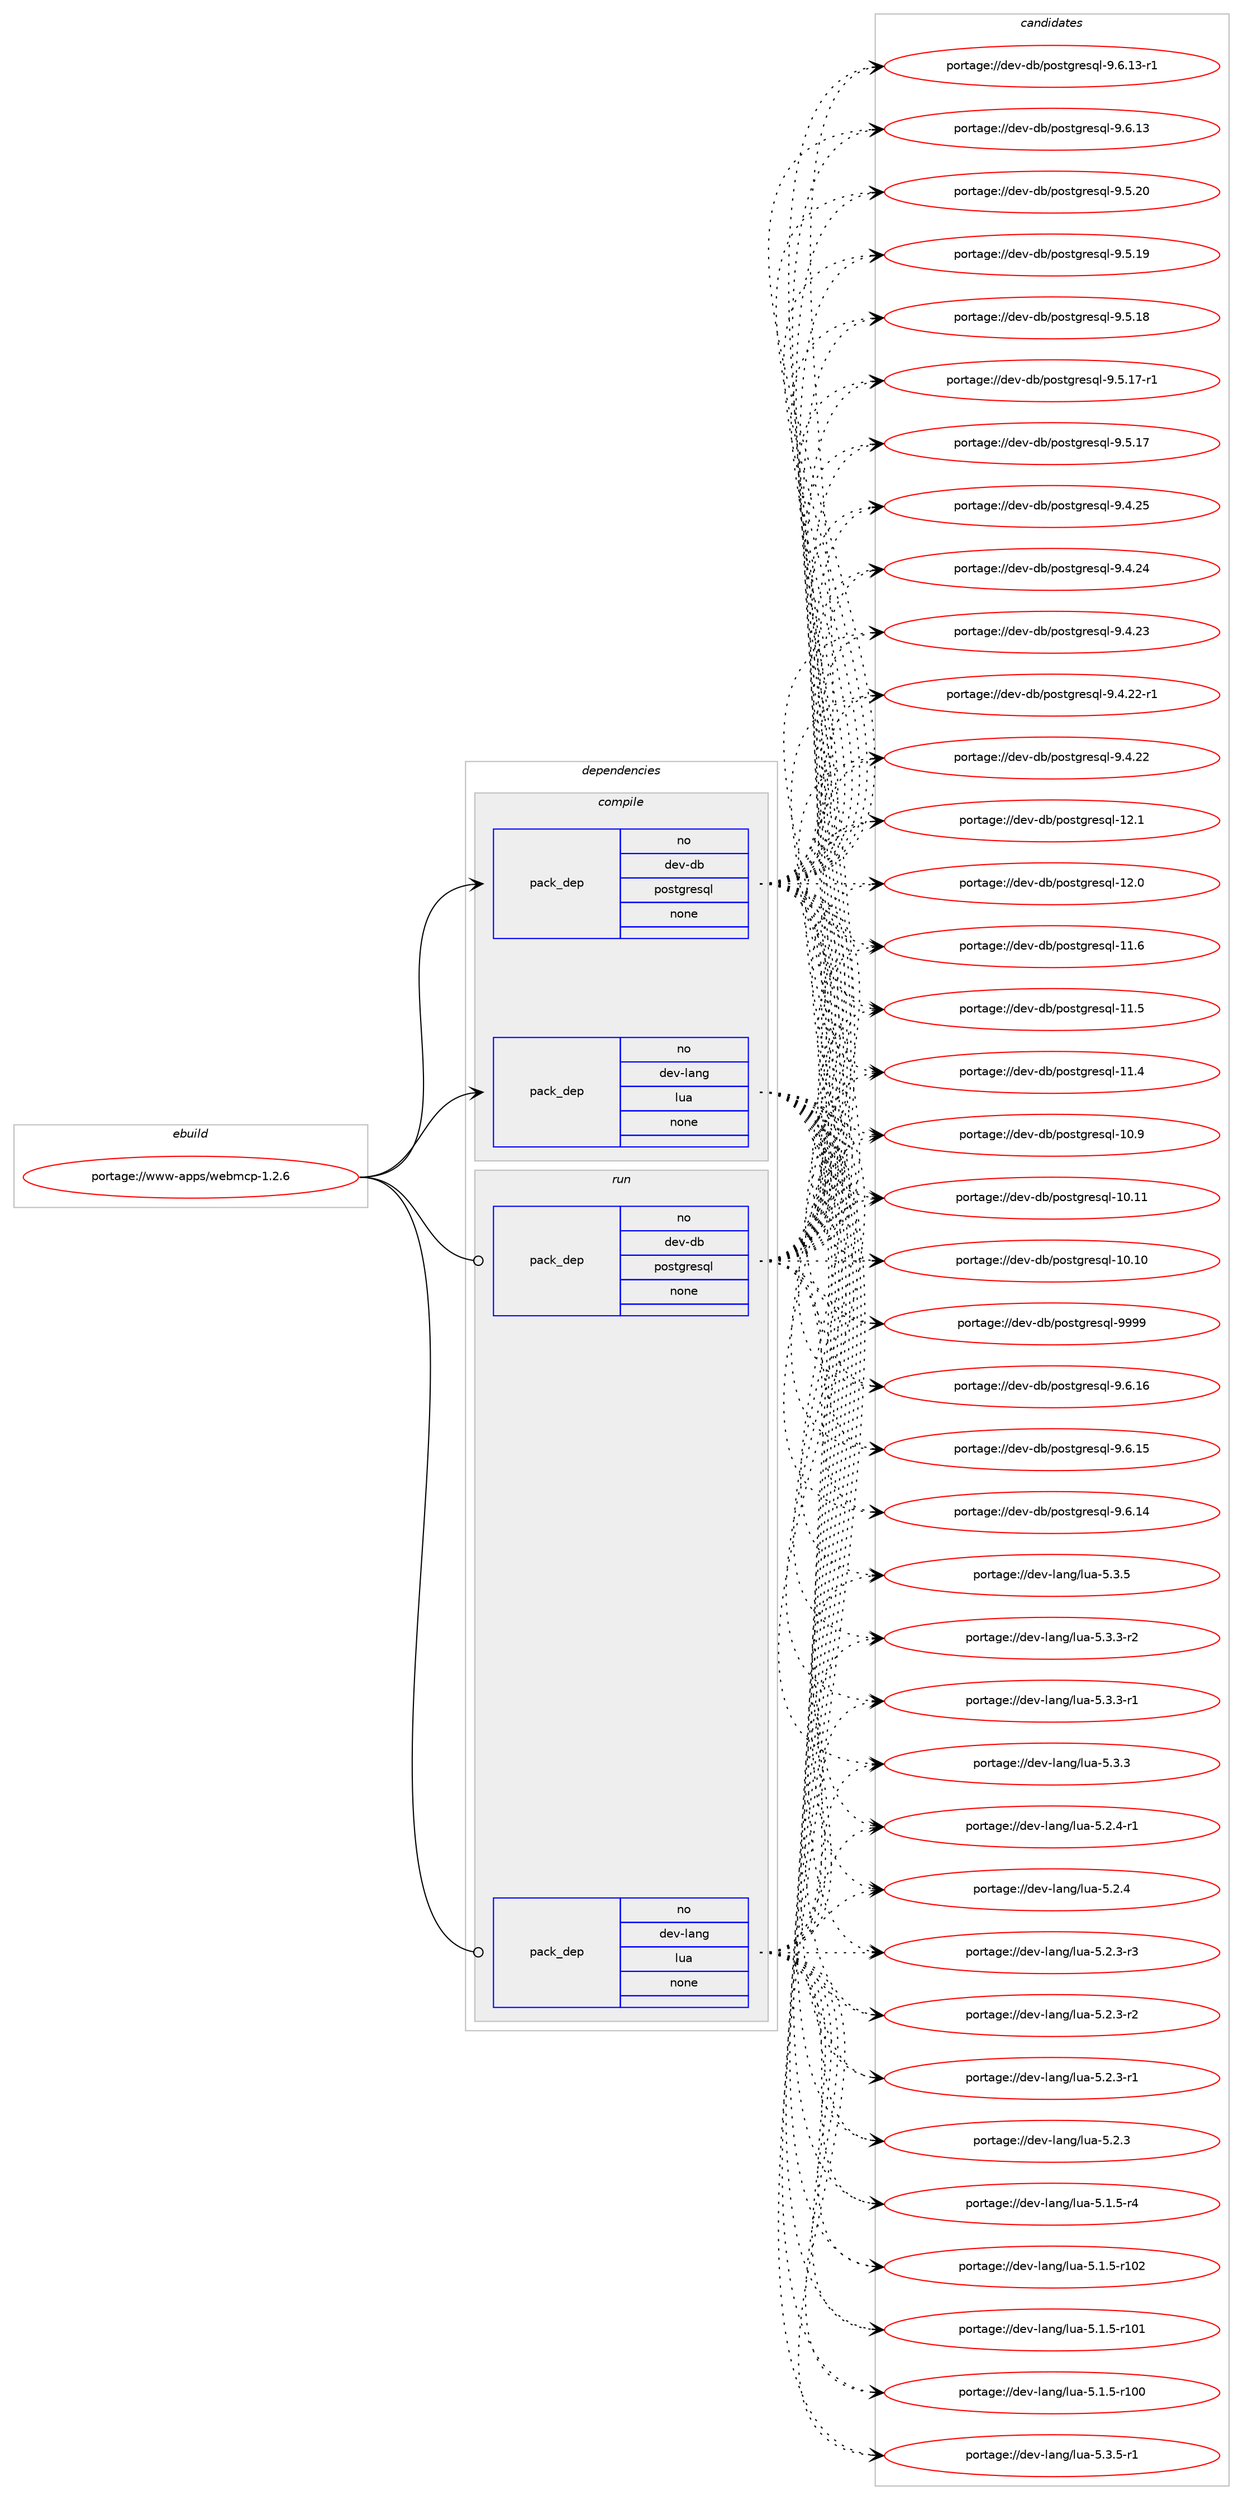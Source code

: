 digraph prolog {

# *************
# Graph options
# *************

newrank=true;
concentrate=true;
compound=true;
graph [rankdir=LR,fontname=Helvetica,fontsize=10,ranksep=1.5];#, ranksep=2.5, nodesep=0.2];
edge  [arrowhead=vee];
node  [fontname=Helvetica,fontsize=10];

# **********
# The ebuild
# **********

subgraph cluster_leftcol {
color=gray;
rank=same;
label=<<i>ebuild</i>>;
id [label="portage://www-apps/webmcp-1.2.6", color=red, width=4, href="../www-apps/webmcp-1.2.6.svg"];
}

# ****************
# The dependencies
# ****************

subgraph cluster_midcol {
color=gray;
label=<<i>dependencies</i>>;
subgraph cluster_compile {
fillcolor="#eeeeee";
style=filled;
label=<<i>compile</i>>;
subgraph pack26471 {
dependency33034 [label=<<TABLE BORDER="0" CELLBORDER="1" CELLSPACING="0" CELLPADDING="4" WIDTH="220"><TR><TD ROWSPAN="6" CELLPADDING="30">pack_dep</TD></TR><TR><TD WIDTH="110">no</TD></TR><TR><TD>dev-db</TD></TR><TR><TD>postgresql</TD></TR><TR><TD>none</TD></TR><TR><TD></TD></TR></TABLE>>, shape=none, color=blue];
}
id:e -> dependency33034:w [weight=20,style="solid",arrowhead="vee"];
subgraph pack26472 {
dependency33035 [label=<<TABLE BORDER="0" CELLBORDER="1" CELLSPACING="0" CELLPADDING="4" WIDTH="220"><TR><TD ROWSPAN="6" CELLPADDING="30">pack_dep</TD></TR><TR><TD WIDTH="110">no</TD></TR><TR><TD>dev-lang</TD></TR><TR><TD>lua</TD></TR><TR><TD>none</TD></TR><TR><TD></TD></TR></TABLE>>, shape=none, color=blue];
}
id:e -> dependency33035:w [weight=20,style="solid",arrowhead="vee"];
}
subgraph cluster_compileandrun {
fillcolor="#eeeeee";
style=filled;
label=<<i>compile and run</i>>;
}
subgraph cluster_run {
fillcolor="#eeeeee";
style=filled;
label=<<i>run</i>>;
subgraph pack26473 {
dependency33036 [label=<<TABLE BORDER="0" CELLBORDER="1" CELLSPACING="0" CELLPADDING="4" WIDTH="220"><TR><TD ROWSPAN="6" CELLPADDING="30">pack_dep</TD></TR><TR><TD WIDTH="110">no</TD></TR><TR><TD>dev-db</TD></TR><TR><TD>postgresql</TD></TR><TR><TD>none</TD></TR><TR><TD></TD></TR></TABLE>>, shape=none, color=blue];
}
id:e -> dependency33036:w [weight=20,style="solid",arrowhead="odot"];
subgraph pack26474 {
dependency33037 [label=<<TABLE BORDER="0" CELLBORDER="1" CELLSPACING="0" CELLPADDING="4" WIDTH="220"><TR><TD ROWSPAN="6" CELLPADDING="30">pack_dep</TD></TR><TR><TD WIDTH="110">no</TD></TR><TR><TD>dev-lang</TD></TR><TR><TD>lua</TD></TR><TR><TD>none</TD></TR><TR><TD></TD></TR></TABLE>>, shape=none, color=blue];
}
id:e -> dependency33037:w [weight=20,style="solid",arrowhead="odot"];
}
}

# **************
# The candidates
# **************

subgraph cluster_choices {
rank=same;
color=gray;
label=<<i>candidates</i>>;

subgraph choice26471 {
color=black;
nodesep=1;
choice1001011184510098471121111151161031141011151131084557575757 [label="portage://dev-db/postgresql-9999", color=red, width=4,href="../dev-db/postgresql-9999.svg"];
choice10010111845100984711211111511610311410111511310845574654464954 [label="portage://dev-db/postgresql-9.6.16", color=red, width=4,href="../dev-db/postgresql-9.6.16.svg"];
choice10010111845100984711211111511610311410111511310845574654464953 [label="portage://dev-db/postgresql-9.6.15", color=red, width=4,href="../dev-db/postgresql-9.6.15.svg"];
choice10010111845100984711211111511610311410111511310845574654464952 [label="portage://dev-db/postgresql-9.6.14", color=red, width=4,href="../dev-db/postgresql-9.6.14.svg"];
choice100101118451009847112111115116103114101115113108455746544649514511449 [label="portage://dev-db/postgresql-9.6.13-r1", color=red, width=4,href="../dev-db/postgresql-9.6.13-r1.svg"];
choice10010111845100984711211111511610311410111511310845574654464951 [label="portage://dev-db/postgresql-9.6.13", color=red, width=4,href="../dev-db/postgresql-9.6.13.svg"];
choice10010111845100984711211111511610311410111511310845574653465048 [label="portage://dev-db/postgresql-9.5.20", color=red, width=4,href="../dev-db/postgresql-9.5.20.svg"];
choice10010111845100984711211111511610311410111511310845574653464957 [label="portage://dev-db/postgresql-9.5.19", color=red, width=4,href="../dev-db/postgresql-9.5.19.svg"];
choice10010111845100984711211111511610311410111511310845574653464956 [label="portage://dev-db/postgresql-9.5.18", color=red, width=4,href="../dev-db/postgresql-9.5.18.svg"];
choice100101118451009847112111115116103114101115113108455746534649554511449 [label="portage://dev-db/postgresql-9.5.17-r1", color=red, width=4,href="../dev-db/postgresql-9.5.17-r1.svg"];
choice10010111845100984711211111511610311410111511310845574653464955 [label="portage://dev-db/postgresql-9.5.17", color=red, width=4,href="../dev-db/postgresql-9.5.17.svg"];
choice10010111845100984711211111511610311410111511310845574652465053 [label="portage://dev-db/postgresql-9.4.25", color=red, width=4,href="../dev-db/postgresql-9.4.25.svg"];
choice10010111845100984711211111511610311410111511310845574652465052 [label="portage://dev-db/postgresql-9.4.24", color=red, width=4,href="../dev-db/postgresql-9.4.24.svg"];
choice10010111845100984711211111511610311410111511310845574652465051 [label="portage://dev-db/postgresql-9.4.23", color=red, width=4,href="../dev-db/postgresql-9.4.23.svg"];
choice100101118451009847112111115116103114101115113108455746524650504511449 [label="portage://dev-db/postgresql-9.4.22-r1", color=red, width=4,href="../dev-db/postgresql-9.4.22-r1.svg"];
choice10010111845100984711211111511610311410111511310845574652465050 [label="portage://dev-db/postgresql-9.4.22", color=red, width=4,href="../dev-db/postgresql-9.4.22.svg"];
choice1001011184510098471121111151161031141011151131084549504649 [label="portage://dev-db/postgresql-12.1", color=red, width=4,href="../dev-db/postgresql-12.1.svg"];
choice1001011184510098471121111151161031141011151131084549504648 [label="portage://dev-db/postgresql-12.0", color=red, width=4,href="../dev-db/postgresql-12.0.svg"];
choice1001011184510098471121111151161031141011151131084549494654 [label="portage://dev-db/postgresql-11.6", color=red, width=4,href="../dev-db/postgresql-11.6.svg"];
choice1001011184510098471121111151161031141011151131084549494653 [label="portage://dev-db/postgresql-11.5", color=red, width=4,href="../dev-db/postgresql-11.5.svg"];
choice1001011184510098471121111151161031141011151131084549494652 [label="portage://dev-db/postgresql-11.4", color=red, width=4,href="../dev-db/postgresql-11.4.svg"];
choice1001011184510098471121111151161031141011151131084549484657 [label="portage://dev-db/postgresql-10.9", color=red, width=4,href="../dev-db/postgresql-10.9.svg"];
choice100101118451009847112111115116103114101115113108454948464949 [label="portage://dev-db/postgresql-10.11", color=red, width=4,href="../dev-db/postgresql-10.11.svg"];
choice100101118451009847112111115116103114101115113108454948464948 [label="portage://dev-db/postgresql-10.10", color=red, width=4,href="../dev-db/postgresql-10.10.svg"];
dependency33034:e -> choice1001011184510098471121111151161031141011151131084557575757:w [style=dotted,weight="100"];
dependency33034:e -> choice10010111845100984711211111511610311410111511310845574654464954:w [style=dotted,weight="100"];
dependency33034:e -> choice10010111845100984711211111511610311410111511310845574654464953:w [style=dotted,weight="100"];
dependency33034:e -> choice10010111845100984711211111511610311410111511310845574654464952:w [style=dotted,weight="100"];
dependency33034:e -> choice100101118451009847112111115116103114101115113108455746544649514511449:w [style=dotted,weight="100"];
dependency33034:e -> choice10010111845100984711211111511610311410111511310845574654464951:w [style=dotted,weight="100"];
dependency33034:e -> choice10010111845100984711211111511610311410111511310845574653465048:w [style=dotted,weight="100"];
dependency33034:e -> choice10010111845100984711211111511610311410111511310845574653464957:w [style=dotted,weight="100"];
dependency33034:e -> choice10010111845100984711211111511610311410111511310845574653464956:w [style=dotted,weight="100"];
dependency33034:e -> choice100101118451009847112111115116103114101115113108455746534649554511449:w [style=dotted,weight="100"];
dependency33034:e -> choice10010111845100984711211111511610311410111511310845574653464955:w [style=dotted,weight="100"];
dependency33034:e -> choice10010111845100984711211111511610311410111511310845574652465053:w [style=dotted,weight="100"];
dependency33034:e -> choice10010111845100984711211111511610311410111511310845574652465052:w [style=dotted,weight="100"];
dependency33034:e -> choice10010111845100984711211111511610311410111511310845574652465051:w [style=dotted,weight="100"];
dependency33034:e -> choice100101118451009847112111115116103114101115113108455746524650504511449:w [style=dotted,weight="100"];
dependency33034:e -> choice10010111845100984711211111511610311410111511310845574652465050:w [style=dotted,weight="100"];
dependency33034:e -> choice1001011184510098471121111151161031141011151131084549504649:w [style=dotted,weight="100"];
dependency33034:e -> choice1001011184510098471121111151161031141011151131084549504648:w [style=dotted,weight="100"];
dependency33034:e -> choice1001011184510098471121111151161031141011151131084549494654:w [style=dotted,weight="100"];
dependency33034:e -> choice1001011184510098471121111151161031141011151131084549494653:w [style=dotted,weight="100"];
dependency33034:e -> choice1001011184510098471121111151161031141011151131084549494652:w [style=dotted,weight="100"];
dependency33034:e -> choice1001011184510098471121111151161031141011151131084549484657:w [style=dotted,weight="100"];
dependency33034:e -> choice100101118451009847112111115116103114101115113108454948464949:w [style=dotted,weight="100"];
dependency33034:e -> choice100101118451009847112111115116103114101115113108454948464948:w [style=dotted,weight="100"];
}
subgraph choice26472 {
color=black;
nodesep=1;
choice100101118451089711010347108117974553465146534511449 [label="portage://dev-lang/lua-5.3.5-r1", color=red, width=4,href="../dev-lang/lua-5.3.5-r1.svg"];
choice10010111845108971101034710811797455346514653 [label="portage://dev-lang/lua-5.3.5", color=red, width=4,href="../dev-lang/lua-5.3.5.svg"];
choice100101118451089711010347108117974553465146514511450 [label="portage://dev-lang/lua-5.3.3-r2", color=red, width=4,href="../dev-lang/lua-5.3.3-r2.svg"];
choice100101118451089711010347108117974553465146514511449 [label="portage://dev-lang/lua-5.3.3-r1", color=red, width=4,href="../dev-lang/lua-5.3.3-r1.svg"];
choice10010111845108971101034710811797455346514651 [label="portage://dev-lang/lua-5.3.3", color=red, width=4,href="../dev-lang/lua-5.3.3.svg"];
choice100101118451089711010347108117974553465046524511449 [label="portage://dev-lang/lua-5.2.4-r1", color=red, width=4,href="../dev-lang/lua-5.2.4-r1.svg"];
choice10010111845108971101034710811797455346504652 [label="portage://dev-lang/lua-5.2.4", color=red, width=4,href="../dev-lang/lua-5.2.4.svg"];
choice100101118451089711010347108117974553465046514511451 [label="portage://dev-lang/lua-5.2.3-r3", color=red, width=4,href="../dev-lang/lua-5.2.3-r3.svg"];
choice100101118451089711010347108117974553465046514511450 [label="portage://dev-lang/lua-5.2.3-r2", color=red, width=4,href="../dev-lang/lua-5.2.3-r2.svg"];
choice100101118451089711010347108117974553465046514511449 [label="portage://dev-lang/lua-5.2.3-r1", color=red, width=4,href="../dev-lang/lua-5.2.3-r1.svg"];
choice10010111845108971101034710811797455346504651 [label="portage://dev-lang/lua-5.2.3", color=red, width=4,href="../dev-lang/lua-5.2.3.svg"];
choice100101118451089711010347108117974553464946534511452 [label="portage://dev-lang/lua-5.1.5-r4", color=red, width=4,href="../dev-lang/lua-5.1.5-r4.svg"];
choice1001011184510897110103471081179745534649465345114494850 [label="portage://dev-lang/lua-5.1.5-r102", color=red, width=4,href="../dev-lang/lua-5.1.5-r102.svg"];
choice1001011184510897110103471081179745534649465345114494849 [label="portage://dev-lang/lua-5.1.5-r101", color=red, width=4,href="../dev-lang/lua-5.1.5-r101.svg"];
choice1001011184510897110103471081179745534649465345114494848 [label="portage://dev-lang/lua-5.1.5-r100", color=red, width=4,href="../dev-lang/lua-5.1.5-r100.svg"];
dependency33035:e -> choice100101118451089711010347108117974553465146534511449:w [style=dotted,weight="100"];
dependency33035:e -> choice10010111845108971101034710811797455346514653:w [style=dotted,weight="100"];
dependency33035:e -> choice100101118451089711010347108117974553465146514511450:w [style=dotted,weight="100"];
dependency33035:e -> choice100101118451089711010347108117974553465146514511449:w [style=dotted,weight="100"];
dependency33035:e -> choice10010111845108971101034710811797455346514651:w [style=dotted,weight="100"];
dependency33035:e -> choice100101118451089711010347108117974553465046524511449:w [style=dotted,weight="100"];
dependency33035:e -> choice10010111845108971101034710811797455346504652:w [style=dotted,weight="100"];
dependency33035:e -> choice100101118451089711010347108117974553465046514511451:w [style=dotted,weight="100"];
dependency33035:e -> choice100101118451089711010347108117974553465046514511450:w [style=dotted,weight="100"];
dependency33035:e -> choice100101118451089711010347108117974553465046514511449:w [style=dotted,weight="100"];
dependency33035:e -> choice10010111845108971101034710811797455346504651:w [style=dotted,weight="100"];
dependency33035:e -> choice100101118451089711010347108117974553464946534511452:w [style=dotted,weight="100"];
dependency33035:e -> choice1001011184510897110103471081179745534649465345114494850:w [style=dotted,weight="100"];
dependency33035:e -> choice1001011184510897110103471081179745534649465345114494849:w [style=dotted,weight="100"];
dependency33035:e -> choice1001011184510897110103471081179745534649465345114494848:w [style=dotted,weight="100"];
}
subgraph choice26473 {
color=black;
nodesep=1;
choice1001011184510098471121111151161031141011151131084557575757 [label="portage://dev-db/postgresql-9999", color=red, width=4,href="../dev-db/postgresql-9999.svg"];
choice10010111845100984711211111511610311410111511310845574654464954 [label="portage://dev-db/postgresql-9.6.16", color=red, width=4,href="../dev-db/postgresql-9.6.16.svg"];
choice10010111845100984711211111511610311410111511310845574654464953 [label="portage://dev-db/postgresql-9.6.15", color=red, width=4,href="../dev-db/postgresql-9.6.15.svg"];
choice10010111845100984711211111511610311410111511310845574654464952 [label="portage://dev-db/postgresql-9.6.14", color=red, width=4,href="../dev-db/postgresql-9.6.14.svg"];
choice100101118451009847112111115116103114101115113108455746544649514511449 [label="portage://dev-db/postgresql-9.6.13-r1", color=red, width=4,href="../dev-db/postgresql-9.6.13-r1.svg"];
choice10010111845100984711211111511610311410111511310845574654464951 [label="portage://dev-db/postgresql-9.6.13", color=red, width=4,href="../dev-db/postgresql-9.6.13.svg"];
choice10010111845100984711211111511610311410111511310845574653465048 [label="portage://dev-db/postgresql-9.5.20", color=red, width=4,href="../dev-db/postgresql-9.5.20.svg"];
choice10010111845100984711211111511610311410111511310845574653464957 [label="portage://dev-db/postgresql-9.5.19", color=red, width=4,href="../dev-db/postgresql-9.5.19.svg"];
choice10010111845100984711211111511610311410111511310845574653464956 [label="portage://dev-db/postgresql-9.5.18", color=red, width=4,href="../dev-db/postgresql-9.5.18.svg"];
choice100101118451009847112111115116103114101115113108455746534649554511449 [label="portage://dev-db/postgresql-9.5.17-r1", color=red, width=4,href="../dev-db/postgresql-9.5.17-r1.svg"];
choice10010111845100984711211111511610311410111511310845574653464955 [label="portage://dev-db/postgresql-9.5.17", color=red, width=4,href="../dev-db/postgresql-9.5.17.svg"];
choice10010111845100984711211111511610311410111511310845574652465053 [label="portage://dev-db/postgresql-9.4.25", color=red, width=4,href="../dev-db/postgresql-9.4.25.svg"];
choice10010111845100984711211111511610311410111511310845574652465052 [label="portage://dev-db/postgresql-9.4.24", color=red, width=4,href="../dev-db/postgresql-9.4.24.svg"];
choice10010111845100984711211111511610311410111511310845574652465051 [label="portage://dev-db/postgresql-9.4.23", color=red, width=4,href="../dev-db/postgresql-9.4.23.svg"];
choice100101118451009847112111115116103114101115113108455746524650504511449 [label="portage://dev-db/postgresql-9.4.22-r1", color=red, width=4,href="../dev-db/postgresql-9.4.22-r1.svg"];
choice10010111845100984711211111511610311410111511310845574652465050 [label="portage://dev-db/postgresql-9.4.22", color=red, width=4,href="../dev-db/postgresql-9.4.22.svg"];
choice1001011184510098471121111151161031141011151131084549504649 [label="portage://dev-db/postgresql-12.1", color=red, width=4,href="../dev-db/postgresql-12.1.svg"];
choice1001011184510098471121111151161031141011151131084549504648 [label="portage://dev-db/postgresql-12.0", color=red, width=4,href="../dev-db/postgresql-12.0.svg"];
choice1001011184510098471121111151161031141011151131084549494654 [label="portage://dev-db/postgresql-11.6", color=red, width=4,href="../dev-db/postgresql-11.6.svg"];
choice1001011184510098471121111151161031141011151131084549494653 [label="portage://dev-db/postgresql-11.5", color=red, width=4,href="../dev-db/postgresql-11.5.svg"];
choice1001011184510098471121111151161031141011151131084549494652 [label="portage://dev-db/postgresql-11.4", color=red, width=4,href="../dev-db/postgresql-11.4.svg"];
choice1001011184510098471121111151161031141011151131084549484657 [label="portage://dev-db/postgresql-10.9", color=red, width=4,href="../dev-db/postgresql-10.9.svg"];
choice100101118451009847112111115116103114101115113108454948464949 [label="portage://dev-db/postgresql-10.11", color=red, width=4,href="../dev-db/postgresql-10.11.svg"];
choice100101118451009847112111115116103114101115113108454948464948 [label="portage://dev-db/postgresql-10.10", color=red, width=4,href="../dev-db/postgresql-10.10.svg"];
dependency33036:e -> choice1001011184510098471121111151161031141011151131084557575757:w [style=dotted,weight="100"];
dependency33036:e -> choice10010111845100984711211111511610311410111511310845574654464954:w [style=dotted,weight="100"];
dependency33036:e -> choice10010111845100984711211111511610311410111511310845574654464953:w [style=dotted,weight="100"];
dependency33036:e -> choice10010111845100984711211111511610311410111511310845574654464952:w [style=dotted,weight="100"];
dependency33036:e -> choice100101118451009847112111115116103114101115113108455746544649514511449:w [style=dotted,weight="100"];
dependency33036:e -> choice10010111845100984711211111511610311410111511310845574654464951:w [style=dotted,weight="100"];
dependency33036:e -> choice10010111845100984711211111511610311410111511310845574653465048:w [style=dotted,weight="100"];
dependency33036:e -> choice10010111845100984711211111511610311410111511310845574653464957:w [style=dotted,weight="100"];
dependency33036:e -> choice10010111845100984711211111511610311410111511310845574653464956:w [style=dotted,weight="100"];
dependency33036:e -> choice100101118451009847112111115116103114101115113108455746534649554511449:w [style=dotted,weight="100"];
dependency33036:e -> choice10010111845100984711211111511610311410111511310845574653464955:w [style=dotted,weight="100"];
dependency33036:e -> choice10010111845100984711211111511610311410111511310845574652465053:w [style=dotted,weight="100"];
dependency33036:e -> choice10010111845100984711211111511610311410111511310845574652465052:w [style=dotted,weight="100"];
dependency33036:e -> choice10010111845100984711211111511610311410111511310845574652465051:w [style=dotted,weight="100"];
dependency33036:e -> choice100101118451009847112111115116103114101115113108455746524650504511449:w [style=dotted,weight="100"];
dependency33036:e -> choice10010111845100984711211111511610311410111511310845574652465050:w [style=dotted,weight="100"];
dependency33036:e -> choice1001011184510098471121111151161031141011151131084549504649:w [style=dotted,weight="100"];
dependency33036:e -> choice1001011184510098471121111151161031141011151131084549504648:w [style=dotted,weight="100"];
dependency33036:e -> choice1001011184510098471121111151161031141011151131084549494654:w [style=dotted,weight="100"];
dependency33036:e -> choice1001011184510098471121111151161031141011151131084549494653:w [style=dotted,weight="100"];
dependency33036:e -> choice1001011184510098471121111151161031141011151131084549494652:w [style=dotted,weight="100"];
dependency33036:e -> choice1001011184510098471121111151161031141011151131084549484657:w [style=dotted,weight="100"];
dependency33036:e -> choice100101118451009847112111115116103114101115113108454948464949:w [style=dotted,weight="100"];
dependency33036:e -> choice100101118451009847112111115116103114101115113108454948464948:w [style=dotted,weight="100"];
}
subgraph choice26474 {
color=black;
nodesep=1;
choice100101118451089711010347108117974553465146534511449 [label="portage://dev-lang/lua-5.3.5-r1", color=red, width=4,href="../dev-lang/lua-5.3.5-r1.svg"];
choice10010111845108971101034710811797455346514653 [label="portage://dev-lang/lua-5.3.5", color=red, width=4,href="../dev-lang/lua-5.3.5.svg"];
choice100101118451089711010347108117974553465146514511450 [label="portage://dev-lang/lua-5.3.3-r2", color=red, width=4,href="../dev-lang/lua-5.3.3-r2.svg"];
choice100101118451089711010347108117974553465146514511449 [label="portage://dev-lang/lua-5.3.3-r1", color=red, width=4,href="../dev-lang/lua-5.3.3-r1.svg"];
choice10010111845108971101034710811797455346514651 [label="portage://dev-lang/lua-5.3.3", color=red, width=4,href="../dev-lang/lua-5.3.3.svg"];
choice100101118451089711010347108117974553465046524511449 [label="portage://dev-lang/lua-5.2.4-r1", color=red, width=4,href="../dev-lang/lua-5.2.4-r1.svg"];
choice10010111845108971101034710811797455346504652 [label="portage://dev-lang/lua-5.2.4", color=red, width=4,href="../dev-lang/lua-5.2.4.svg"];
choice100101118451089711010347108117974553465046514511451 [label="portage://dev-lang/lua-5.2.3-r3", color=red, width=4,href="../dev-lang/lua-5.2.3-r3.svg"];
choice100101118451089711010347108117974553465046514511450 [label="portage://dev-lang/lua-5.2.3-r2", color=red, width=4,href="../dev-lang/lua-5.2.3-r2.svg"];
choice100101118451089711010347108117974553465046514511449 [label="portage://dev-lang/lua-5.2.3-r1", color=red, width=4,href="../dev-lang/lua-5.2.3-r1.svg"];
choice10010111845108971101034710811797455346504651 [label="portage://dev-lang/lua-5.2.3", color=red, width=4,href="../dev-lang/lua-5.2.3.svg"];
choice100101118451089711010347108117974553464946534511452 [label="portage://dev-lang/lua-5.1.5-r4", color=red, width=4,href="../dev-lang/lua-5.1.5-r4.svg"];
choice1001011184510897110103471081179745534649465345114494850 [label="portage://dev-lang/lua-5.1.5-r102", color=red, width=4,href="../dev-lang/lua-5.1.5-r102.svg"];
choice1001011184510897110103471081179745534649465345114494849 [label="portage://dev-lang/lua-5.1.5-r101", color=red, width=4,href="../dev-lang/lua-5.1.5-r101.svg"];
choice1001011184510897110103471081179745534649465345114494848 [label="portage://dev-lang/lua-5.1.5-r100", color=red, width=4,href="../dev-lang/lua-5.1.5-r100.svg"];
dependency33037:e -> choice100101118451089711010347108117974553465146534511449:w [style=dotted,weight="100"];
dependency33037:e -> choice10010111845108971101034710811797455346514653:w [style=dotted,weight="100"];
dependency33037:e -> choice100101118451089711010347108117974553465146514511450:w [style=dotted,weight="100"];
dependency33037:e -> choice100101118451089711010347108117974553465146514511449:w [style=dotted,weight="100"];
dependency33037:e -> choice10010111845108971101034710811797455346514651:w [style=dotted,weight="100"];
dependency33037:e -> choice100101118451089711010347108117974553465046524511449:w [style=dotted,weight="100"];
dependency33037:e -> choice10010111845108971101034710811797455346504652:w [style=dotted,weight="100"];
dependency33037:e -> choice100101118451089711010347108117974553465046514511451:w [style=dotted,weight="100"];
dependency33037:e -> choice100101118451089711010347108117974553465046514511450:w [style=dotted,weight="100"];
dependency33037:e -> choice100101118451089711010347108117974553465046514511449:w [style=dotted,weight="100"];
dependency33037:e -> choice10010111845108971101034710811797455346504651:w [style=dotted,weight="100"];
dependency33037:e -> choice100101118451089711010347108117974553464946534511452:w [style=dotted,weight="100"];
dependency33037:e -> choice1001011184510897110103471081179745534649465345114494850:w [style=dotted,weight="100"];
dependency33037:e -> choice1001011184510897110103471081179745534649465345114494849:w [style=dotted,weight="100"];
dependency33037:e -> choice1001011184510897110103471081179745534649465345114494848:w [style=dotted,weight="100"];
}
}

}
